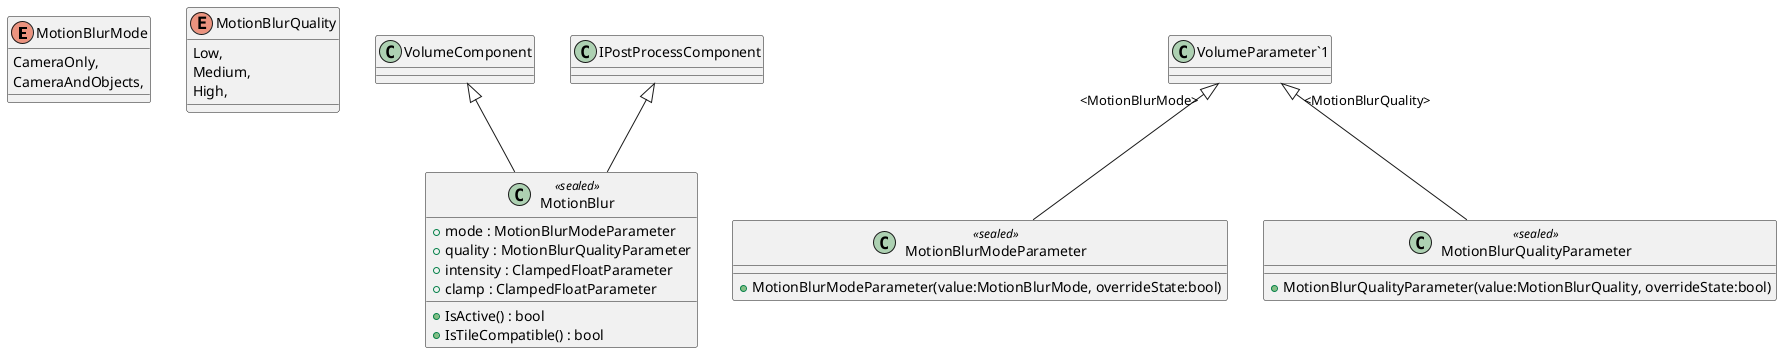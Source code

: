 @startuml
enum MotionBlurMode {
    CameraOnly,
    CameraAndObjects,
}
enum MotionBlurQuality {
    Low,
    Medium,
    High,
}
class MotionBlur <<sealed>> {
    + mode : MotionBlurModeParameter
    + quality : MotionBlurQualityParameter
    + intensity : ClampedFloatParameter
    + clamp : ClampedFloatParameter
    + IsActive() : bool
    + IsTileCompatible() : bool
}
class MotionBlurModeParameter <<sealed>> {
    + MotionBlurModeParameter(value:MotionBlurMode, overrideState:bool)
}
class MotionBlurQualityParameter <<sealed>> {
    + MotionBlurQualityParameter(value:MotionBlurQuality, overrideState:bool)
}
VolumeComponent <|-- MotionBlur
IPostProcessComponent <|-- MotionBlur
"VolumeParameter`1" "<MotionBlurMode>" <|-- MotionBlurModeParameter
"VolumeParameter`1" "<MotionBlurQuality>" <|-- MotionBlurQualityParameter
@enduml
